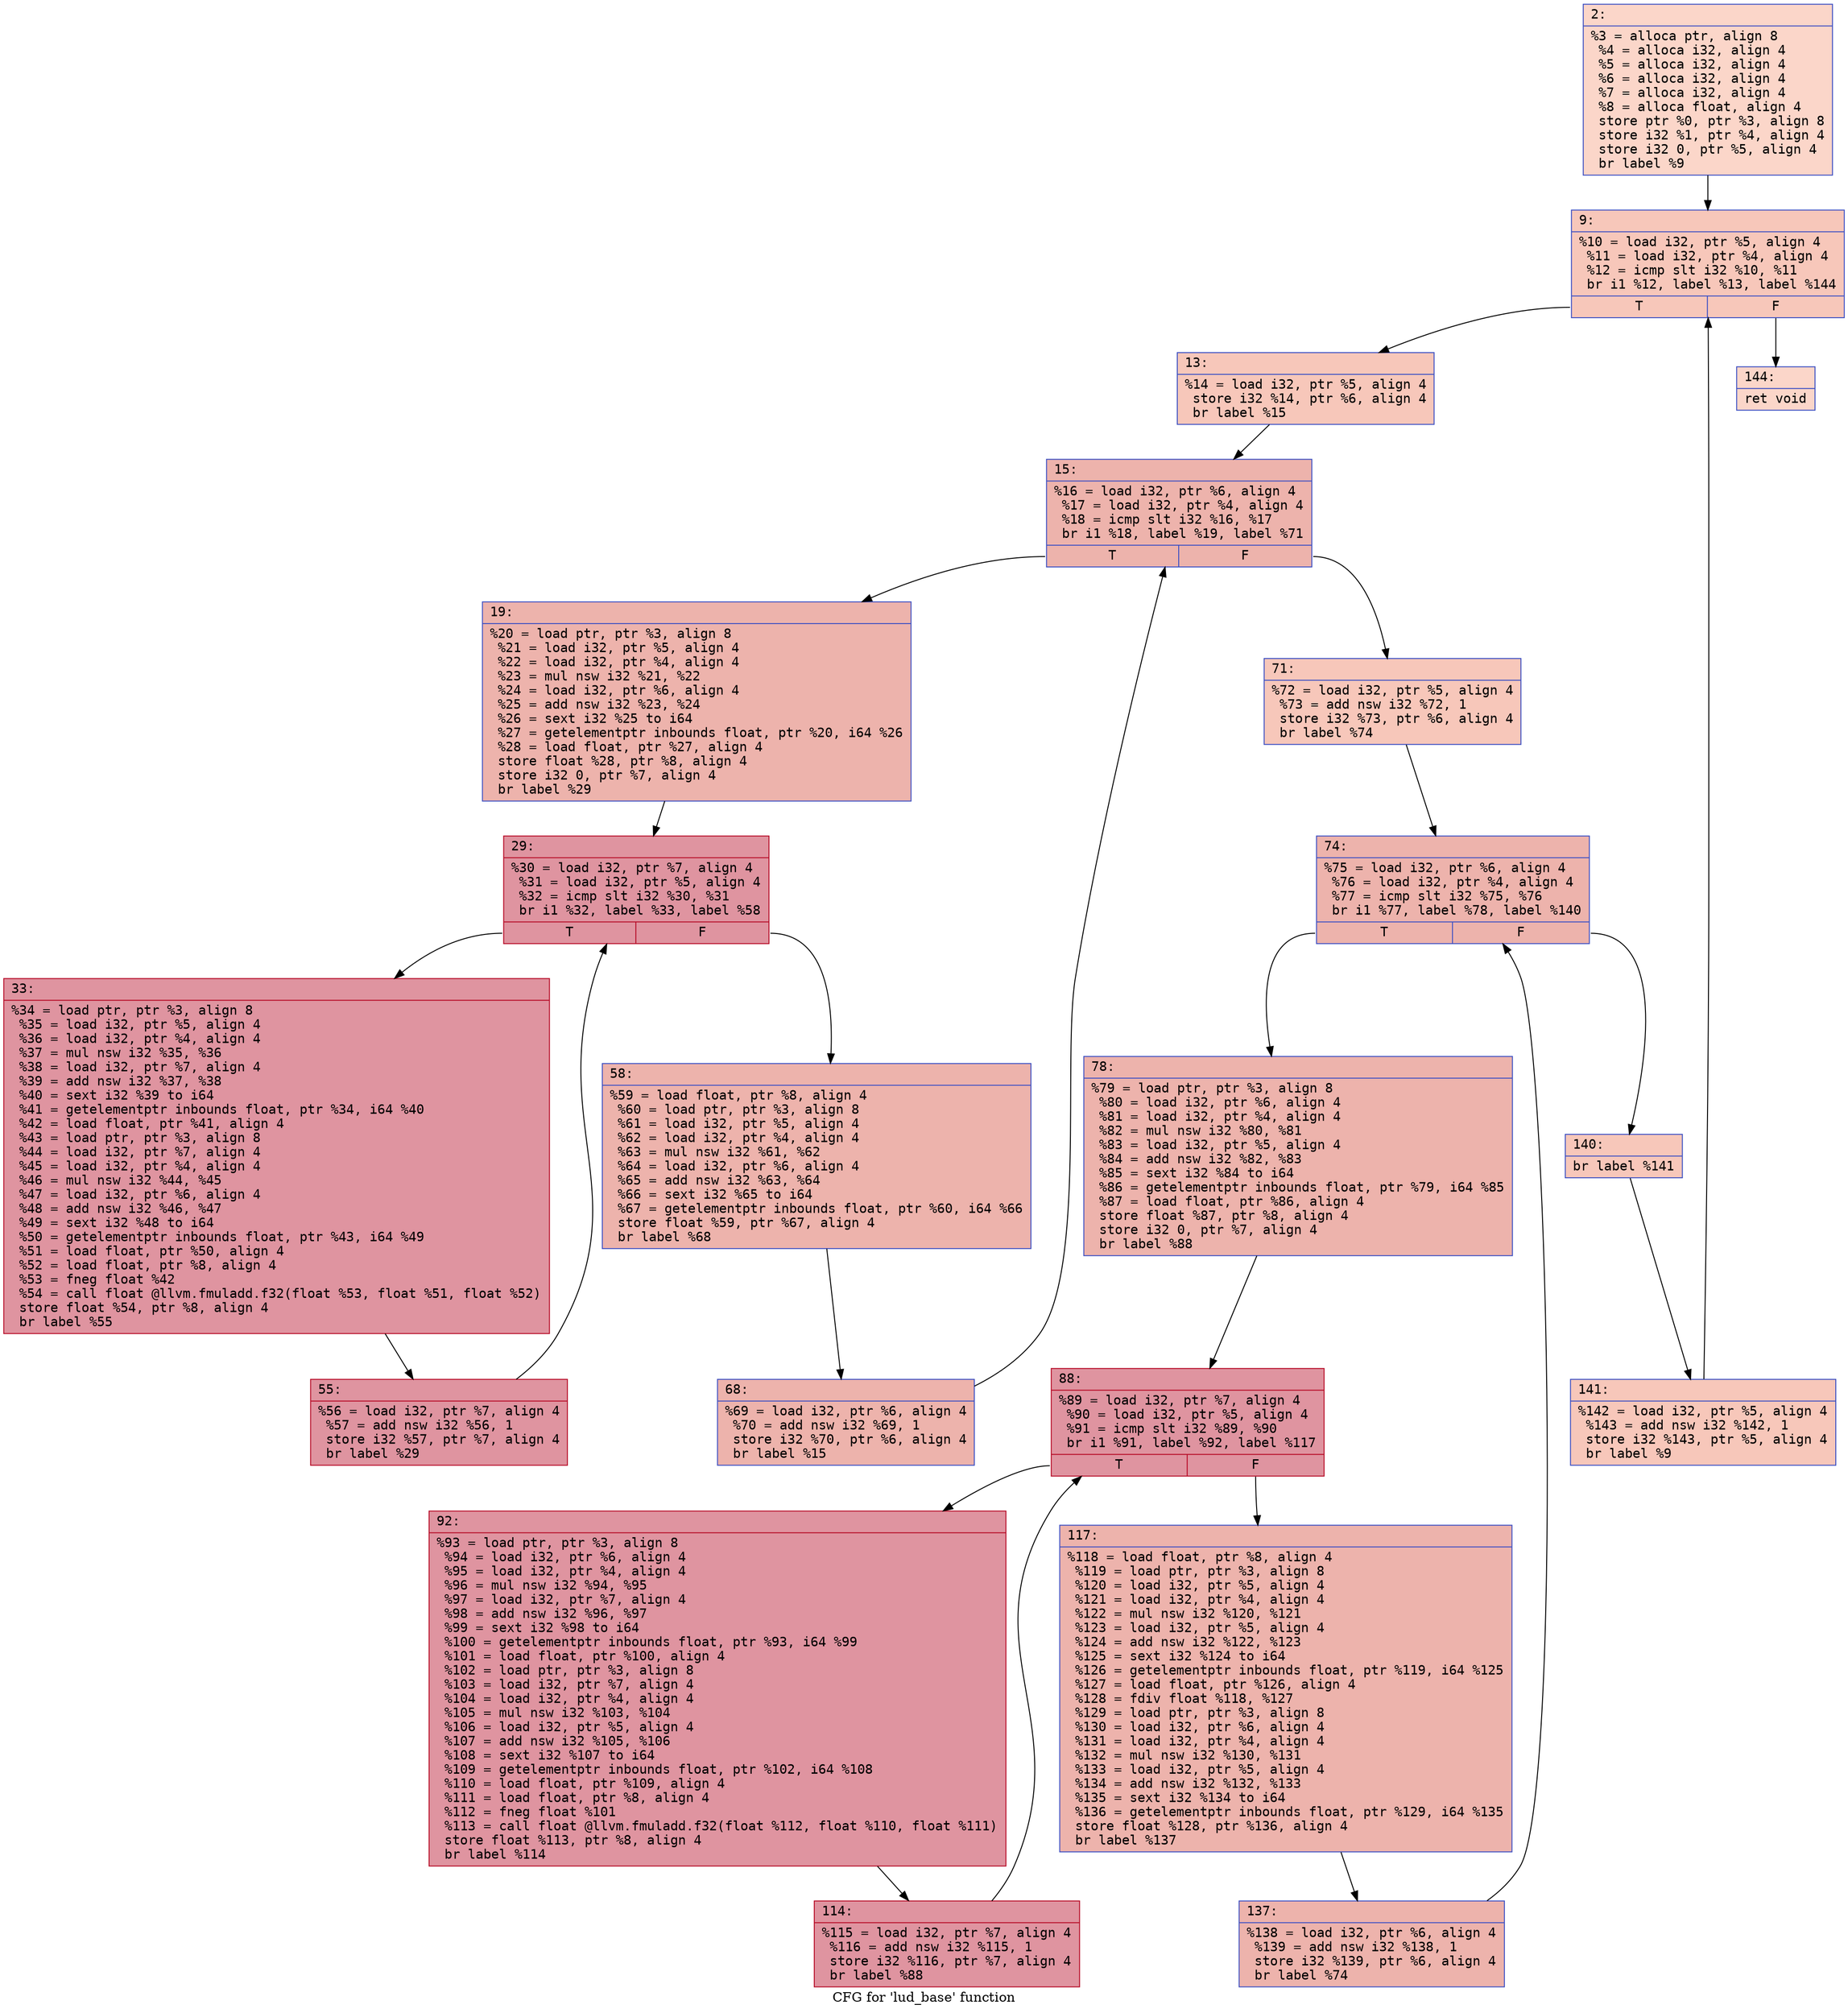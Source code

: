 digraph "CFG for 'lud_base' function" {
	label="CFG for 'lud_base' function";

	Node0x600000bcdef0 [shape=record,color="#3d50c3ff", style=filled, fillcolor="#f6a38570" fontname="Courier",label="{2:\l|  %3 = alloca ptr, align 8\l  %4 = alloca i32, align 4\l  %5 = alloca i32, align 4\l  %6 = alloca i32, align 4\l  %7 = alloca i32, align 4\l  %8 = alloca float, align 4\l  store ptr %0, ptr %3, align 8\l  store i32 %1, ptr %4, align 4\l  store i32 0, ptr %5, align 4\l  br label %9\l}"];
	Node0x600000bcdef0 -> Node0x600000bcdf40[tooltip="2 -> 9\nProbability 100.00%" ];
	Node0x600000bcdf40 [shape=record,color="#3d50c3ff", style=filled, fillcolor="#ec7f6370" fontname="Courier",label="{9:\l|  %10 = load i32, ptr %5, align 4\l  %11 = load i32, ptr %4, align 4\l  %12 = icmp slt i32 %10, %11\l  br i1 %12, label %13, label %144\l|{<s0>T|<s1>F}}"];
	Node0x600000bcdf40:s0 -> Node0x600000bcdf90[tooltip="9 -> 13\nProbability 96.88%" ];
	Node0x600000bcdf40:s1 -> Node0x600000bce530[tooltip="9 -> 144\nProbability 3.12%" ];
	Node0x600000bcdf90 [shape=record,color="#3d50c3ff", style=filled, fillcolor="#ec7f6370" fontname="Courier",label="{13:\l|  %14 = load i32, ptr %5, align 4\l  store i32 %14, ptr %6, align 4\l  br label %15\l}"];
	Node0x600000bcdf90 -> Node0x600000bcdfe0[tooltip="13 -> 15\nProbability 100.00%" ];
	Node0x600000bcdfe0 [shape=record,color="#3d50c3ff", style=filled, fillcolor="#d6524470" fontname="Courier",label="{15:\l|  %16 = load i32, ptr %6, align 4\l  %17 = load i32, ptr %4, align 4\l  %18 = icmp slt i32 %16, %17\l  br i1 %18, label %19, label %71\l|{<s0>T|<s1>F}}"];
	Node0x600000bcdfe0:s0 -> Node0x600000bce030[tooltip="15 -> 19\nProbability 96.88%" ];
	Node0x600000bcdfe0:s1 -> Node0x600000bce210[tooltip="15 -> 71\nProbability 3.12%" ];
	Node0x600000bce030 [shape=record,color="#3d50c3ff", style=filled, fillcolor="#d6524470" fontname="Courier",label="{19:\l|  %20 = load ptr, ptr %3, align 8\l  %21 = load i32, ptr %5, align 4\l  %22 = load i32, ptr %4, align 4\l  %23 = mul nsw i32 %21, %22\l  %24 = load i32, ptr %6, align 4\l  %25 = add nsw i32 %23, %24\l  %26 = sext i32 %25 to i64\l  %27 = getelementptr inbounds float, ptr %20, i64 %26\l  %28 = load float, ptr %27, align 4\l  store float %28, ptr %8, align 4\l  store i32 0, ptr %7, align 4\l  br label %29\l}"];
	Node0x600000bce030 -> Node0x600000bce080[tooltip="19 -> 29\nProbability 100.00%" ];
	Node0x600000bce080 [shape=record,color="#b70d28ff", style=filled, fillcolor="#b70d2870" fontname="Courier",label="{29:\l|  %30 = load i32, ptr %7, align 4\l  %31 = load i32, ptr %5, align 4\l  %32 = icmp slt i32 %30, %31\l  br i1 %32, label %33, label %58\l|{<s0>T|<s1>F}}"];
	Node0x600000bce080:s0 -> Node0x600000bce0d0[tooltip="29 -> 33\nProbability 96.88%" ];
	Node0x600000bce080:s1 -> Node0x600000bce170[tooltip="29 -> 58\nProbability 3.12%" ];
	Node0x600000bce0d0 [shape=record,color="#b70d28ff", style=filled, fillcolor="#b70d2870" fontname="Courier",label="{33:\l|  %34 = load ptr, ptr %3, align 8\l  %35 = load i32, ptr %5, align 4\l  %36 = load i32, ptr %4, align 4\l  %37 = mul nsw i32 %35, %36\l  %38 = load i32, ptr %7, align 4\l  %39 = add nsw i32 %37, %38\l  %40 = sext i32 %39 to i64\l  %41 = getelementptr inbounds float, ptr %34, i64 %40\l  %42 = load float, ptr %41, align 4\l  %43 = load ptr, ptr %3, align 8\l  %44 = load i32, ptr %7, align 4\l  %45 = load i32, ptr %4, align 4\l  %46 = mul nsw i32 %44, %45\l  %47 = load i32, ptr %6, align 4\l  %48 = add nsw i32 %46, %47\l  %49 = sext i32 %48 to i64\l  %50 = getelementptr inbounds float, ptr %43, i64 %49\l  %51 = load float, ptr %50, align 4\l  %52 = load float, ptr %8, align 4\l  %53 = fneg float %42\l  %54 = call float @llvm.fmuladd.f32(float %53, float %51, float %52)\l  store float %54, ptr %8, align 4\l  br label %55\l}"];
	Node0x600000bce0d0 -> Node0x600000bce120[tooltip="33 -> 55\nProbability 100.00%" ];
	Node0x600000bce120 [shape=record,color="#b70d28ff", style=filled, fillcolor="#b70d2870" fontname="Courier",label="{55:\l|  %56 = load i32, ptr %7, align 4\l  %57 = add nsw i32 %56, 1\l  store i32 %57, ptr %7, align 4\l  br label %29\l}"];
	Node0x600000bce120 -> Node0x600000bce080[tooltip="55 -> 29\nProbability 100.00%" ];
	Node0x600000bce170 [shape=record,color="#3d50c3ff", style=filled, fillcolor="#d6524470" fontname="Courier",label="{58:\l|  %59 = load float, ptr %8, align 4\l  %60 = load ptr, ptr %3, align 8\l  %61 = load i32, ptr %5, align 4\l  %62 = load i32, ptr %4, align 4\l  %63 = mul nsw i32 %61, %62\l  %64 = load i32, ptr %6, align 4\l  %65 = add nsw i32 %63, %64\l  %66 = sext i32 %65 to i64\l  %67 = getelementptr inbounds float, ptr %60, i64 %66\l  store float %59, ptr %67, align 4\l  br label %68\l}"];
	Node0x600000bce170 -> Node0x600000bce1c0[tooltip="58 -> 68\nProbability 100.00%" ];
	Node0x600000bce1c0 [shape=record,color="#3d50c3ff", style=filled, fillcolor="#d6524470" fontname="Courier",label="{68:\l|  %69 = load i32, ptr %6, align 4\l  %70 = add nsw i32 %69, 1\l  store i32 %70, ptr %6, align 4\l  br label %15\l}"];
	Node0x600000bce1c0 -> Node0x600000bcdfe0[tooltip="68 -> 15\nProbability 100.00%" ];
	Node0x600000bce210 [shape=record,color="#3d50c3ff", style=filled, fillcolor="#ec7f6370" fontname="Courier",label="{71:\l|  %72 = load i32, ptr %5, align 4\l  %73 = add nsw i32 %72, 1\l  store i32 %73, ptr %6, align 4\l  br label %74\l}"];
	Node0x600000bce210 -> Node0x600000bce260[tooltip="71 -> 74\nProbability 100.00%" ];
	Node0x600000bce260 [shape=record,color="#3d50c3ff", style=filled, fillcolor="#d6524470" fontname="Courier",label="{74:\l|  %75 = load i32, ptr %6, align 4\l  %76 = load i32, ptr %4, align 4\l  %77 = icmp slt i32 %75, %76\l  br i1 %77, label %78, label %140\l|{<s0>T|<s1>F}}"];
	Node0x600000bce260:s0 -> Node0x600000bce2b0[tooltip="74 -> 78\nProbability 96.88%" ];
	Node0x600000bce260:s1 -> Node0x600000bce490[tooltip="74 -> 140\nProbability 3.12%" ];
	Node0x600000bce2b0 [shape=record,color="#3d50c3ff", style=filled, fillcolor="#d6524470" fontname="Courier",label="{78:\l|  %79 = load ptr, ptr %3, align 8\l  %80 = load i32, ptr %6, align 4\l  %81 = load i32, ptr %4, align 4\l  %82 = mul nsw i32 %80, %81\l  %83 = load i32, ptr %5, align 4\l  %84 = add nsw i32 %82, %83\l  %85 = sext i32 %84 to i64\l  %86 = getelementptr inbounds float, ptr %79, i64 %85\l  %87 = load float, ptr %86, align 4\l  store float %87, ptr %8, align 4\l  store i32 0, ptr %7, align 4\l  br label %88\l}"];
	Node0x600000bce2b0 -> Node0x600000bce300[tooltip="78 -> 88\nProbability 100.00%" ];
	Node0x600000bce300 [shape=record,color="#b70d28ff", style=filled, fillcolor="#b70d2870" fontname="Courier",label="{88:\l|  %89 = load i32, ptr %7, align 4\l  %90 = load i32, ptr %5, align 4\l  %91 = icmp slt i32 %89, %90\l  br i1 %91, label %92, label %117\l|{<s0>T|<s1>F}}"];
	Node0x600000bce300:s0 -> Node0x600000bce350[tooltip="88 -> 92\nProbability 96.88%" ];
	Node0x600000bce300:s1 -> Node0x600000bce3f0[tooltip="88 -> 117\nProbability 3.12%" ];
	Node0x600000bce350 [shape=record,color="#b70d28ff", style=filled, fillcolor="#b70d2870" fontname="Courier",label="{92:\l|  %93 = load ptr, ptr %3, align 8\l  %94 = load i32, ptr %6, align 4\l  %95 = load i32, ptr %4, align 4\l  %96 = mul nsw i32 %94, %95\l  %97 = load i32, ptr %7, align 4\l  %98 = add nsw i32 %96, %97\l  %99 = sext i32 %98 to i64\l  %100 = getelementptr inbounds float, ptr %93, i64 %99\l  %101 = load float, ptr %100, align 4\l  %102 = load ptr, ptr %3, align 8\l  %103 = load i32, ptr %7, align 4\l  %104 = load i32, ptr %4, align 4\l  %105 = mul nsw i32 %103, %104\l  %106 = load i32, ptr %5, align 4\l  %107 = add nsw i32 %105, %106\l  %108 = sext i32 %107 to i64\l  %109 = getelementptr inbounds float, ptr %102, i64 %108\l  %110 = load float, ptr %109, align 4\l  %111 = load float, ptr %8, align 4\l  %112 = fneg float %101\l  %113 = call float @llvm.fmuladd.f32(float %112, float %110, float %111)\l  store float %113, ptr %8, align 4\l  br label %114\l}"];
	Node0x600000bce350 -> Node0x600000bce3a0[tooltip="92 -> 114\nProbability 100.00%" ];
	Node0x600000bce3a0 [shape=record,color="#b70d28ff", style=filled, fillcolor="#b70d2870" fontname="Courier",label="{114:\l|  %115 = load i32, ptr %7, align 4\l  %116 = add nsw i32 %115, 1\l  store i32 %116, ptr %7, align 4\l  br label %88\l}"];
	Node0x600000bce3a0 -> Node0x600000bce300[tooltip="114 -> 88\nProbability 100.00%" ];
	Node0x600000bce3f0 [shape=record,color="#3d50c3ff", style=filled, fillcolor="#d6524470" fontname="Courier",label="{117:\l|  %118 = load float, ptr %8, align 4\l  %119 = load ptr, ptr %3, align 8\l  %120 = load i32, ptr %5, align 4\l  %121 = load i32, ptr %4, align 4\l  %122 = mul nsw i32 %120, %121\l  %123 = load i32, ptr %5, align 4\l  %124 = add nsw i32 %122, %123\l  %125 = sext i32 %124 to i64\l  %126 = getelementptr inbounds float, ptr %119, i64 %125\l  %127 = load float, ptr %126, align 4\l  %128 = fdiv float %118, %127\l  %129 = load ptr, ptr %3, align 8\l  %130 = load i32, ptr %6, align 4\l  %131 = load i32, ptr %4, align 4\l  %132 = mul nsw i32 %130, %131\l  %133 = load i32, ptr %5, align 4\l  %134 = add nsw i32 %132, %133\l  %135 = sext i32 %134 to i64\l  %136 = getelementptr inbounds float, ptr %129, i64 %135\l  store float %128, ptr %136, align 4\l  br label %137\l}"];
	Node0x600000bce3f0 -> Node0x600000bce440[tooltip="117 -> 137\nProbability 100.00%" ];
	Node0x600000bce440 [shape=record,color="#3d50c3ff", style=filled, fillcolor="#d6524470" fontname="Courier",label="{137:\l|  %138 = load i32, ptr %6, align 4\l  %139 = add nsw i32 %138, 1\l  store i32 %139, ptr %6, align 4\l  br label %74\l}"];
	Node0x600000bce440 -> Node0x600000bce260[tooltip="137 -> 74\nProbability 100.00%" ];
	Node0x600000bce490 [shape=record,color="#3d50c3ff", style=filled, fillcolor="#ec7f6370" fontname="Courier",label="{140:\l|  br label %141\l}"];
	Node0x600000bce490 -> Node0x600000bce4e0[tooltip="140 -> 141\nProbability 100.00%" ];
	Node0x600000bce4e0 [shape=record,color="#3d50c3ff", style=filled, fillcolor="#ec7f6370" fontname="Courier",label="{141:\l|  %142 = load i32, ptr %5, align 4\l  %143 = add nsw i32 %142, 1\l  store i32 %143, ptr %5, align 4\l  br label %9\l}"];
	Node0x600000bce4e0 -> Node0x600000bcdf40[tooltip="141 -> 9\nProbability 100.00%" ];
	Node0x600000bce530 [shape=record,color="#3d50c3ff", style=filled, fillcolor="#f6a38570" fontname="Courier",label="{144:\l|  ret void\l}"];
}
